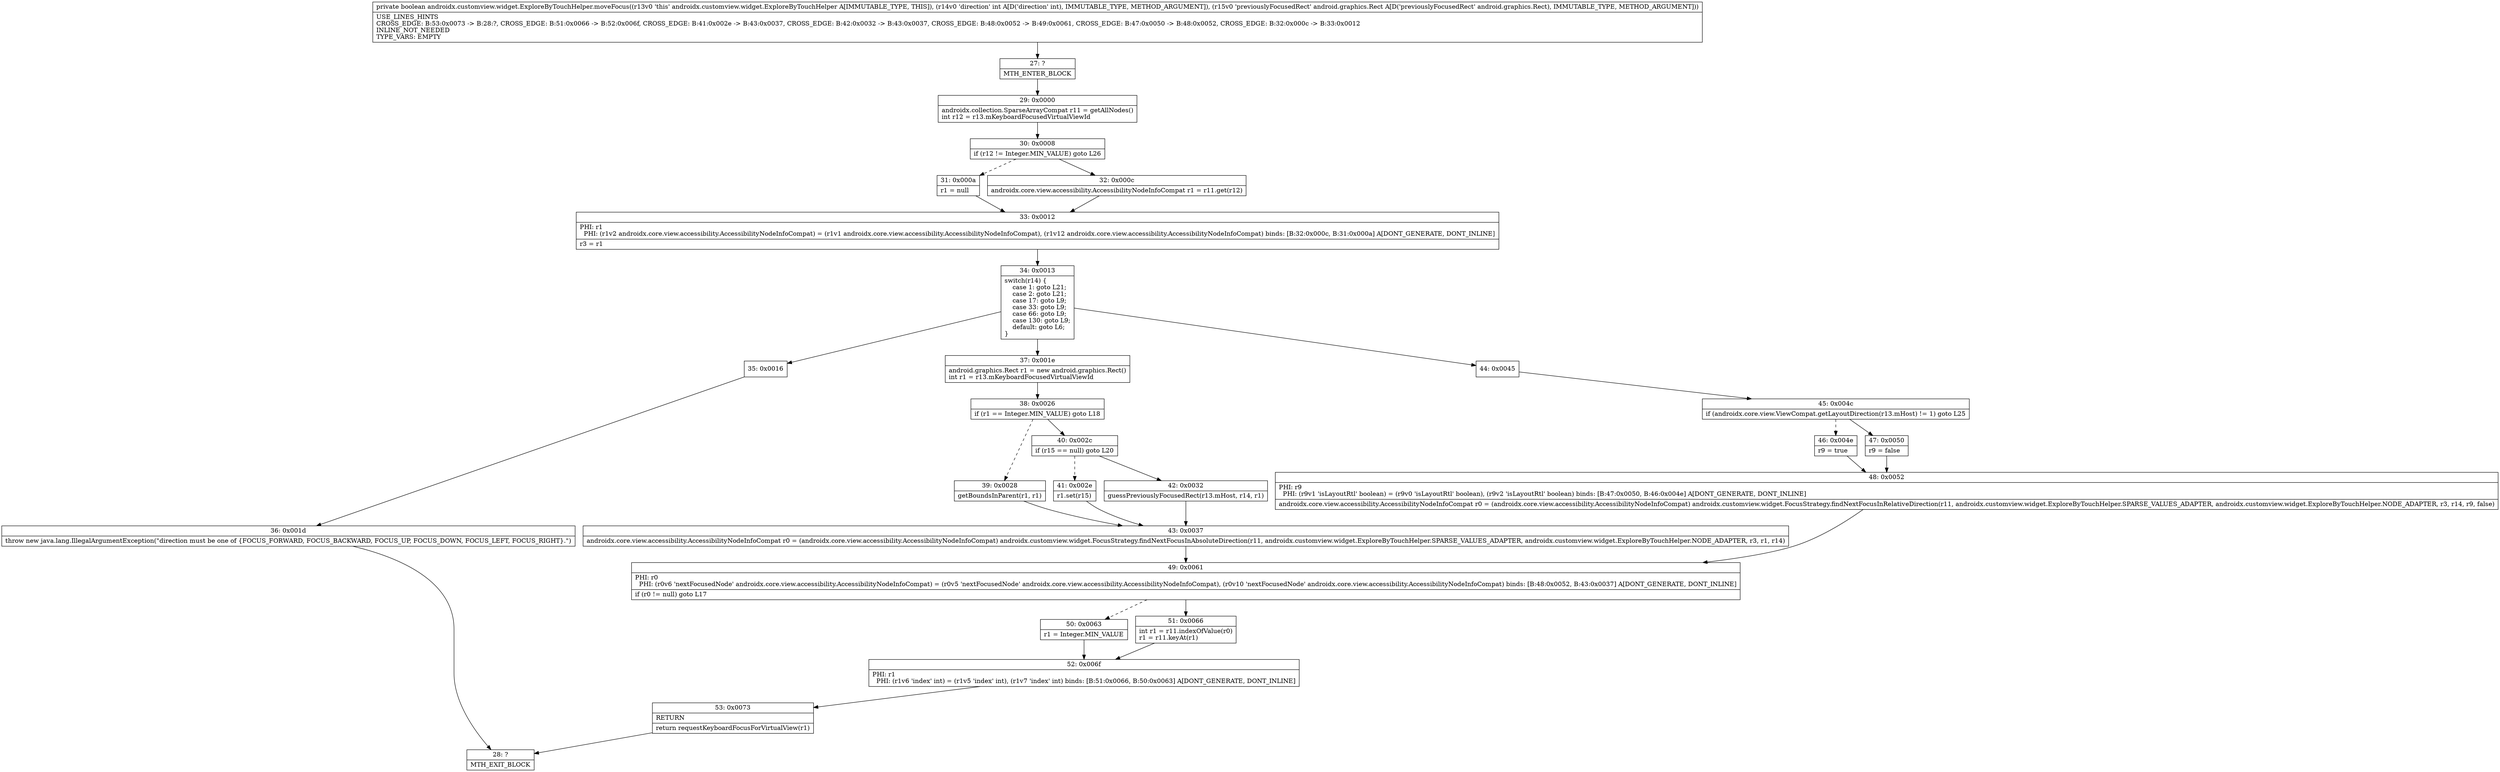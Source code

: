 digraph "CFG forandroidx.customview.widget.ExploreByTouchHelper.moveFocus(ILandroid\/graphics\/Rect;)Z" {
Node_27 [shape=record,label="{27\:\ ?|MTH_ENTER_BLOCK\l}"];
Node_29 [shape=record,label="{29\:\ 0x0000|androidx.collection.SparseArrayCompat r11 = getAllNodes()\lint r12 = r13.mKeyboardFocusedVirtualViewId\l}"];
Node_30 [shape=record,label="{30\:\ 0x0008|if (r12 != Integer.MIN_VALUE) goto L26\l}"];
Node_31 [shape=record,label="{31\:\ 0x000a|r1 = null\l}"];
Node_33 [shape=record,label="{33\:\ 0x0012|PHI: r1 \l  PHI: (r1v2 androidx.core.view.accessibility.AccessibilityNodeInfoCompat) = (r1v1 androidx.core.view.accessibility.AccessibilityNodeInfoCompat), (r1v12 androidx.core.view.accessibility.AccessibilityNodeInfoCompat) binds: [B:32:0x000c, B:31:0x000a] A[DONT_GENERATE, DONT_INLINE]\l|r3 = r1\l}"];
Node_34 [shape=record,label="{34\:\ 0x0013|switch(r14) \{\l    case 1: goto L21;\l    case 2: goto L21;\l    case 17: goto L9;\l    case 33: goto L9;\l    case 66: goto L9;\l    case 130: goto L9;\l    default: goto L6;\l\}\l}"];
Node_35 [shape=record,label="{35\:\ 0x0016}"];
Node_36 [shape=record,label="{36\:\ 0x001d|throw new java.lang.IllegalArgumentException(\"direction must be one of \{FOCUS_FORWARD, FOCUS_BACKWARD, FOCUS_UP, FOCUS_DOWN, FOCUS_LEFT, FOCUS_RIGHT\}.\")\l}"];
Node_28 [shape=record,label="{28\:\ ?|MTH_EXIT_BLOCK\l}"];
Node_37 [shape=record,label="{37\:\ 0x001e|android.graphics.Rect r1 = new android.graphics.Rect()\lint r1 = r13.mKeyboardFocusedVirtualViewId\l}"];
Node_38 [shape=record,label="{38\:\ 0x0026|if (r1 == Integer.MIN_VALUE) goto L18\l}"];
Node_39 [shape=record,label="{39\:\ 0x0028|getBoundsInParent(r1, r1)\l}"];
Node_43 [shape=record,label="{43\:\ 0x0037|androidx.core.view.accessibility.AccessibilityNodeInfoCompat r0 = (androidx.core.view.accessibility.AccessibilityNodeInfoCompat) androidx.customview.widget.FocusStrategy.findNextFocusInAbsoluteDirection(r11, androidx.customview.widget.ExploreByTouchHelper.SPARSE_VALUES_ADAPTER, androidx.customview.widget.ExploreByTouchHelper.NODE_ADAPTER, r3, r1, r14)\l}"];
Node_49 [shape=record,label="{49\:\ 0x0061|PHI: r0 \l  PHI: (r0v6 'nextFocusedNode' androidx.core.view.accessibility.AccessibilityNodeInfoCompat) = (r0v5 'nextFocusedNode' androidx.core.view.accessibility.AccessibilityNodeInfoCompat), (r0v10 'nextFocusedNode' androidx.core.view.accessibility.AccessibilityNodeInfoCompat) binds: [B:48:0x0052, B:43:0x0037] A[DONT_GENERATE, DONT_INLINE]\l|if (r0 != null) goto L17\l}"];
Node_50 [shape=record,label="{50\:\ 0x0063|r1 = Integer.MIN_VALUE\l}"];
Node_52 [shape=record,label="{52\:\ 0x006f|PHI: r1 \l  PHI: (r1v6 'index' int) = (r1v5 'index' int), (r1v7 'index' int) binds: [B:51:0x0066, B:50:0x0063] A[DONT_GENERATE, DONT_INLINE]\l}"];
Node_53 [shape=record,label="{53\:\ 0x0073|RETURN\l|return requestKeyboardFocusForVirtualView(r1)\l}"];
Node_51 [shape=record,label="{51\:\ 0x0066|int r1 = r11.indexOfValue(r0)\lr1 = r11.keyAt(r1)\l}"];
Node_40 [shape=record,label="{40\:\ 0x002c|if (r15 == null) goto L20\l}"];
Node_41 [shape=record,label="{41\:\ 0x002e|r1.set(r15)\l}"];
Node_42 [shape=record,label="{42\:\ 0x0032|guessPreviouslyFocusedRect(r13.mHost, r14, r1)\l}"];
Node_44 [shape=record,label="{44\:\ 0x0045}"];
Node_45 [shape=record,label="{45\:\ 0x004c|if (androidx.core.view.ViewCompat.getLayoutDirection(r13.mHost) != 1) goto L25\l}"];
Node_46 [shape=record,label="{46\:\ 0x004e|r9 = true\l}"];
Node_48 [shape=record,label="{48\:\ 0x0052|PHI: r9 \l  PHI: (r9v1 'isLayoutRtl' boolean) = (r9v0 'isLayoutRtl' boolean), (r9v2 'isLayoutRtl' boolean) binds: [B:47:0x0050, B:46:0x004e] A[DONT_GENERATE, DONT_INLINE]\l|androidx.core.view.accessibility.AccessibilityNodeInfoCompat r0 = (androidx.core.view.accessibility.AccessibilityNodeInfoCompat) androidx.customview.widget.FocusStrategy.findNextFocusInRelativeDirection(r11, androidx.customview.widget.ExploreByTouchHelper.SPARSE_VALUES_ADAPTER, androidx.customview.widget.ExploreByTouchHelper.NODE_ADAPTER, r3, r14, r9, false)\l}"];
Node_47 [shape=record,label="{47\:\ 0x0050|r9 = false\l}"];
Node_32 [shape=record,label="{32\:\ 0x000c|androidx.core.view.accessibility.AccessibilityNodeInfoCompat r1 = r11.get(r12)\l}"];
MethodNode[shape=record,label="{private boolean androidx.customview.widget.ExploreByTouchHelper.moveFocus((r13v0 'this' androidx.customview.widget.ExploreByTouchHelper A[IMMUTABLE_TYPE, THIS]), (r14v0 'direction' int A[D('direction' int), IMMUTABLE_TYPE, METHOD_ARGUMENT]), (r15v0 'previouslyFocusedRect' android.graphics.Rect A[D('previouslyFocusedRect' android.graphics.Rect), IMMUTABLE_TYPE, METHOD_ARGUMENT]))  | USE_LINES_HINTS\lCROSS_EDGE: B:53:0x0073 \-\> B:28:?, CROSS_EDGE: B:51:0x0066 \-\> B:52:0x006f, CROSS_EDGE: B:41:0x002e \-\> B:43:0x0037, CROSS_EDGE: B:42:0x0032 \-\> B:43:0x0037, CROSS_EDGE: B:48:0x0052 \-\> B:49:0x0061, CROSS_EDGE: B:47:0x0050 \-\> B:48:0x0052, CROSS_EDGE: B:32:0x000c \-\> B:33:0x0012\lINLINE_NOT_NEEDED\lTYPE_VARS: EMPTY\l}"];
MethodNode -> Node_27;Node_27 -> Node_29;
Node_29 -> Node_30;
Node_30 -> Node_31[style=dashed];
Node_30 -> Node_32;
Node_31 -> Node_33;
Node_33 -> Node_34;
Node_34 -> Node_35;
Node_34 -> Node_37;
Node_34 -> Node_44;
Node_35 -> Node_36;
Node_36 -> Node_28;
Node_37 -> Node_38;
Node_38 -> Node_39[style=dashed];
Node_38 -> Node_40;
Node_39 -> Node_43;
Node_43 -> Node_49;
Node_49 -> Node_50[style=dashed];
Node_49 -> Node_51;
Node_50 -> Node_52;
Node_52 -> Node_53;
Node_53 -> Node_28;
Node_51 -> Node_52;
Node_40 -> Node_41[style=dashed];
Node_40 -> Node_42;
Node_41 -> Node_43;
Node_42 -> Node_43;
Node_44 -> Node_45;
Node_45 -> Node_46[style=dashed];
Node_45 -> Node_47;
Node_46 -> Node_48;
Node_48 -> Node_49;
Node_47 -> Node_48;
Node_32 -> Node_33;
}

